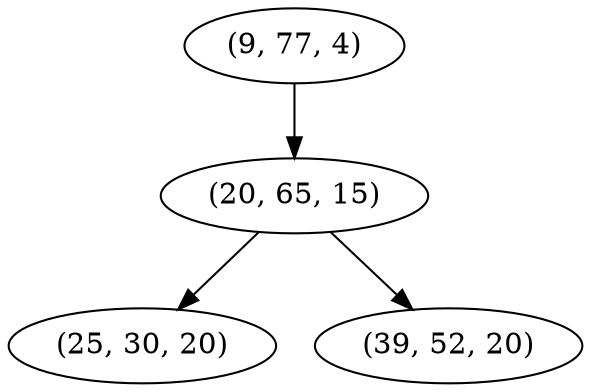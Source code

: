 digraph tree {
    "(9, 77, 4)";
    "(20, 65, 15)";
    "(25, 30, 20)";
    "(39, 52, 20)";
    "(9, 77, 4)" -> "(20, 65, 15)";
    "(20, 65, 15)" -> "(25, 30, 20)";
    "(20, 65, 15)" -> "(39, 52, 20)";
}
